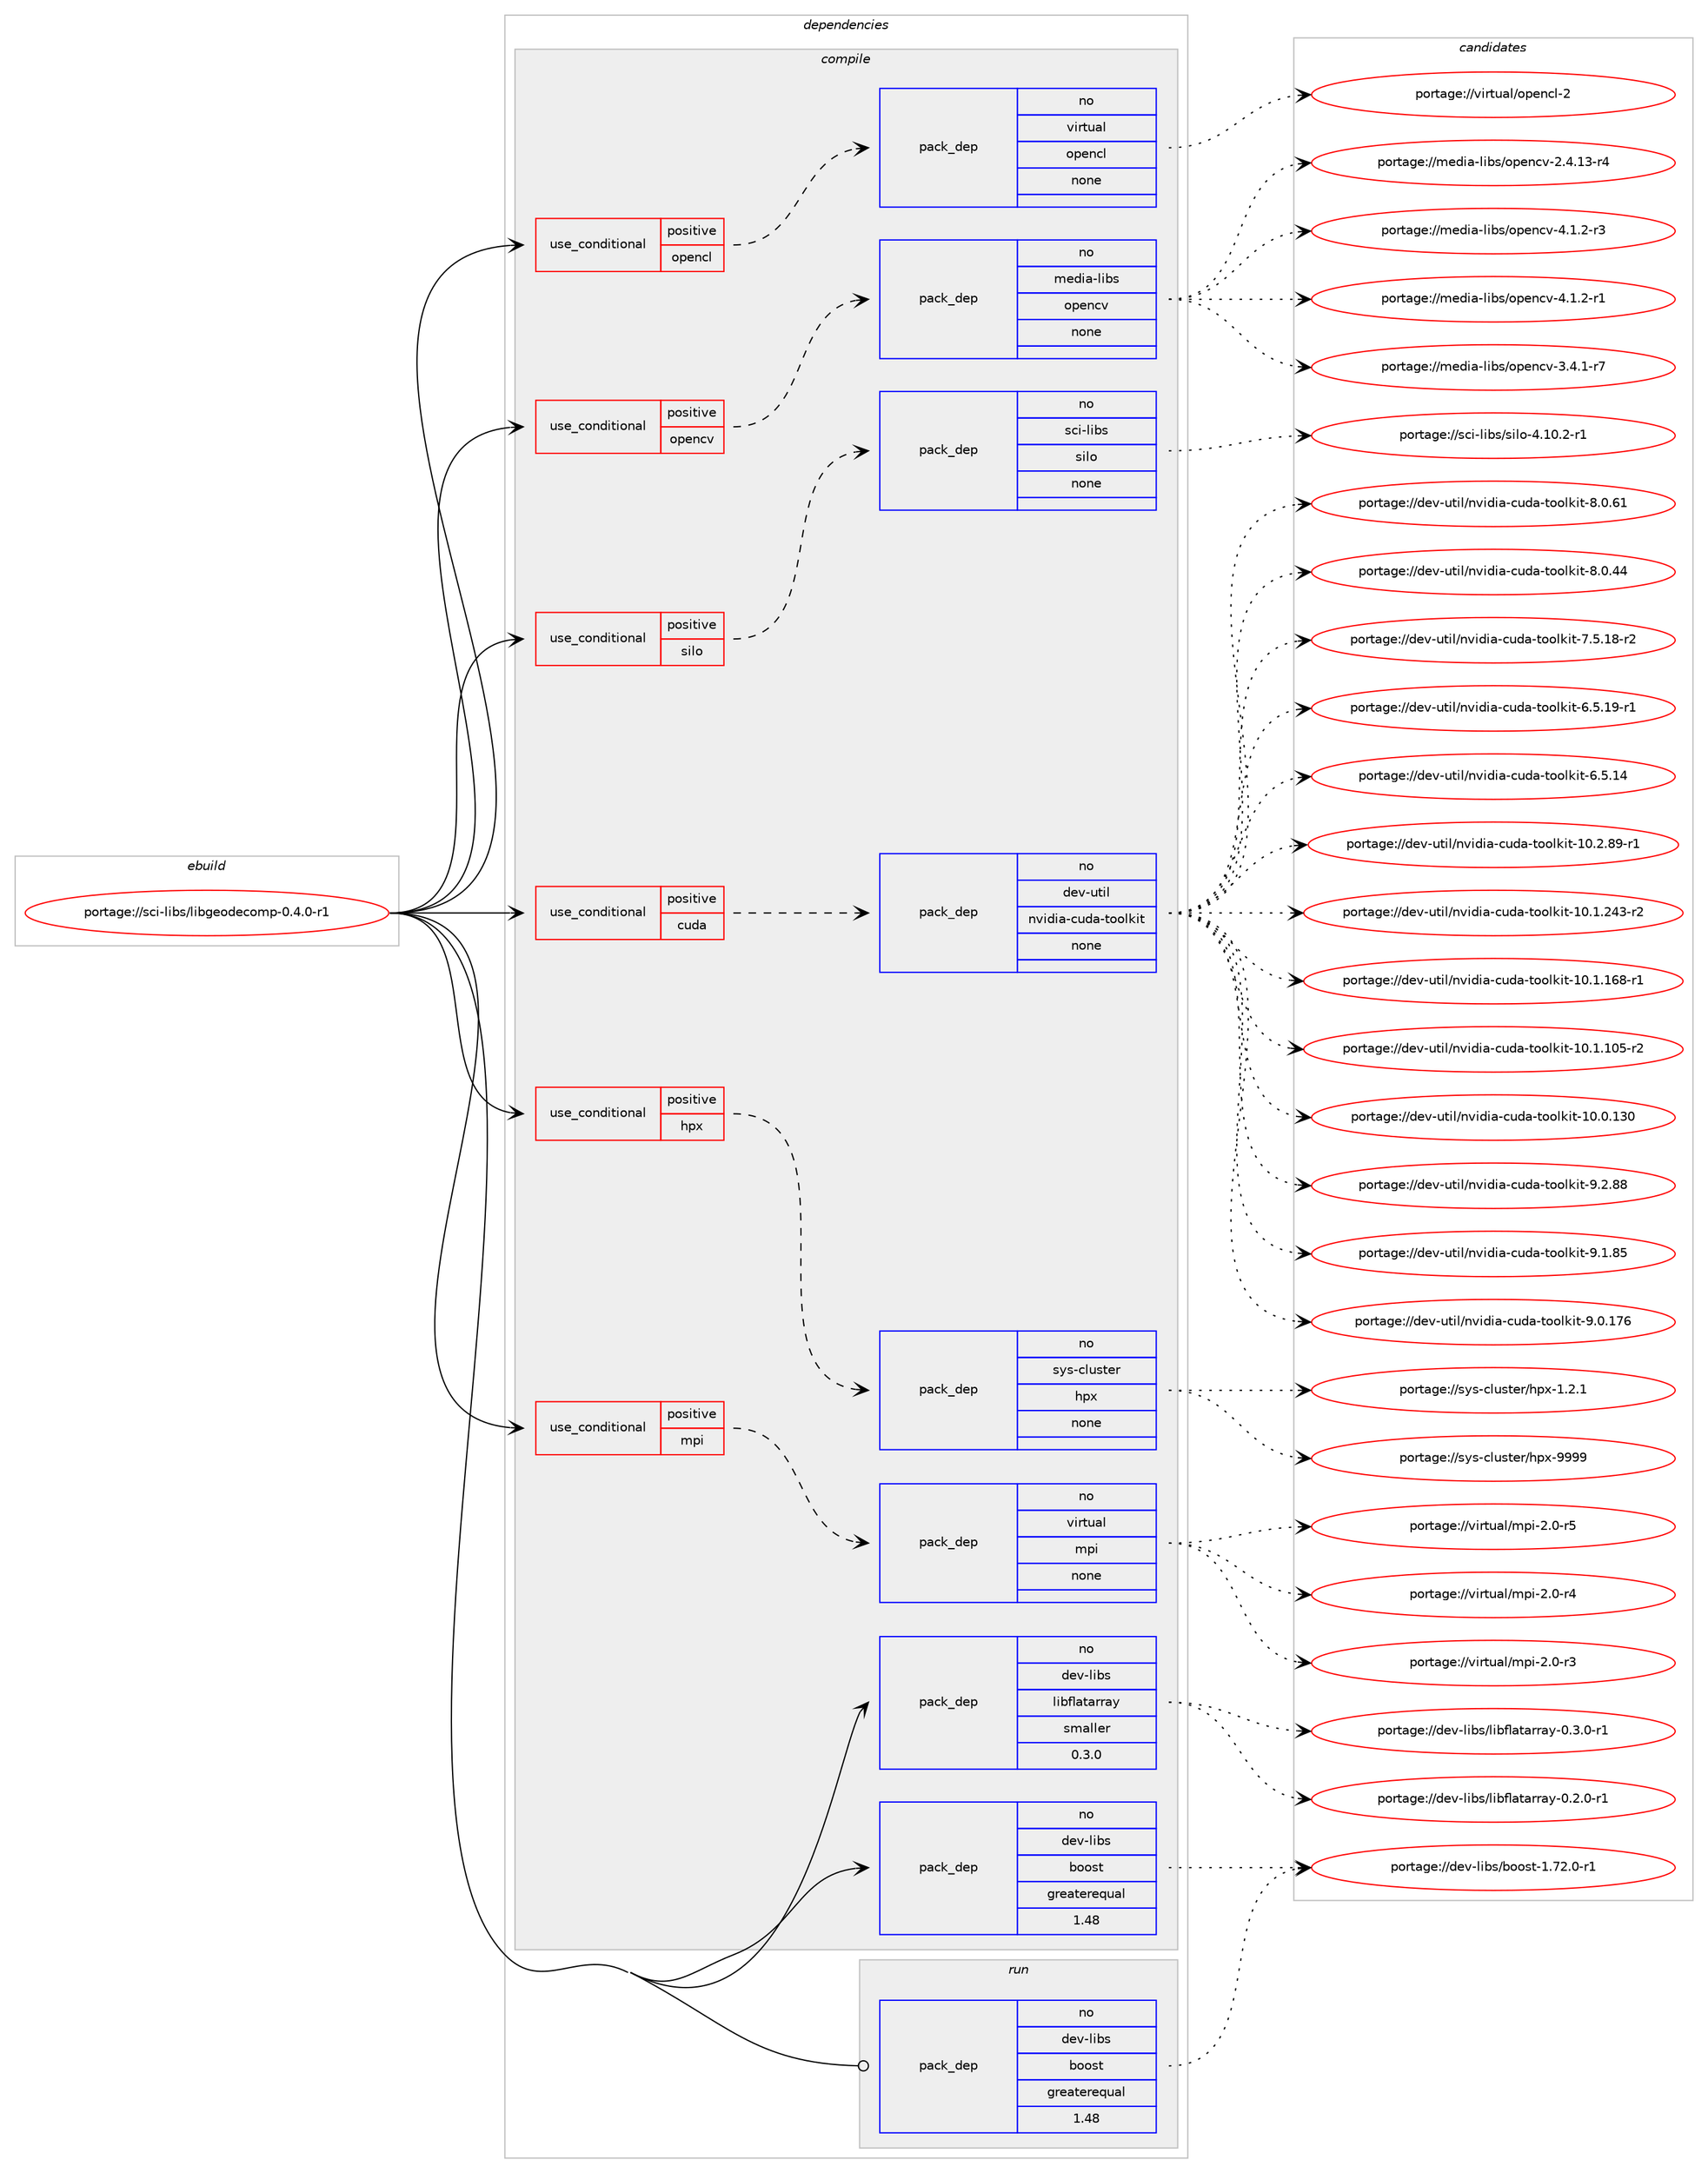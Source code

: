 digraph prolog {

# *************
# Graph options
# *************

newrank=true;
concentrate=true;
compound=true;
graph [rankdir=LR,fontname=Helvetica,fontsize=10,ranksep=1.5];#, ranksep=2.5, nodesep=0.2];
edge  [arrowhead=vee];
node  [fontname=Helvetica,fontsize=10];

# **********
# The ebuild
# **********

subgraph cluster_leftcol {
color=gray;
rank=same;
label=<<i>ebuild</i>>;
id [label="portage://sci-libs/libgeodecomp-0.4.0-r1", color=red, width=4, href="../sci-libs/libgeodecomp-0.4.0-r1.svg"];
}

# ****************
# The dependencies
# ****************

subgraph cluster_midcol {
color=gray;
label=<<i>dependencies</i>>;
subgraph cluster_compile {
fillcolor="#eeeeee";
style=filled;
label=<<i>compile</i>>;
subgraph cond7078 {
dependency38899 [label=<<TABLE BORDER="0" CELLBORDER="1" CELLSPACING="0" CELLPADDING="4"><TR><TD ROWSPAN="3" CELLPADDING="10">use_conditional</TD></TR><TR><TD>positive</TD></TR><TR><TD>cuda</TD></TR></TABLE>>, shape=none, color=red];
subgraph pack30971 {
dependency38900 [label=<<TABLE BORDER="0" CELLBORDER="1" CELLSPACING="0" CELLPADDING="4" WIDTH="220"><TR><TD ROWSPAN="6" CELLPADDING="30">pack_dep</TD></TR><TR><TD WIDTH="110">no</TD></TR><TR><TD>dev-util</TD></TR><TR><TD>nvidia-cuda-toolkit</TD></TR><TR><TD>none</TD></TR><TR><TD></TD></TR></TABLE>>, shape=none, color=blue];
}
dependency38899:e -> dependency38900:w [weight=20,style="dashed",arrowhead="vee"];
}
id:e -> dependency38899:w [weight=20,style="solid",arrowhead="vee"];
subgraph cond7079 {
dependency38901 [label=<<TABLE BORDER="0" CELLBORDER="1" CELLSPACING="0" CELLPADDING="4"><TR><TD ROWSPAN="3" CELLPADDING="10">use_conditional</TD></TR><TR><TD>positive</TD></TR><TR><TD>hpx</TD></TR></TABLE>>, shape=none, color=red];
subgraph pack30972 {
dependency38902 [label=<<TABLE BORDER="0" CELLBORDER="1" CELLSPACING="0" CELLPADDING="4" WIDTH="220"><TR><TD ROWSPAN="6" CELLPADDING="30">pack_dep</TD></TR><TR><TD WIDTH="110">no</TD></TR><TR><TD>sys-cluster</TD></TR><TR><TD>hpx</TD></TR><TR><TD>none</TD></TR><TR><TD></TD></TR></TABLE>>, shape=none, color=blue];
}
dependency38901:e -> dependency38902:w [weight=20,style="dashed",arrowhead="vee"];
}
id:e -> dependency38901:w [weight=20,style="solid",arrowhead="vee"];
subgraph cond7080 {
dependency38903 [label=<<TABLE BORDER="0" CELLBORDER="1" CELLSPACING="0" CELLPADDING="4"><TR><TD ROWSPAN="3" CELLPADDING="10">use_conditional</TD></TR><TR><TD>positive</TD></TR><TR><TD>mpi</TD></TR></TABLE>>, shape=none, color=red];
subgraph pack30973 {
dependency38904 [label=<<TABLE BORDER="0" CELLBORDER="1" CELLSPACING="0" CELLPADDING="4" WIDTH="220"><TR><TD ROWSPAN="6" CELLPADDING="30">pack_dep</TD></TR><TR><TD WIDTH="110">no</TD></TR><TR><TD>virtual</TD></TR><TR><TD>mpi</TD></TR><TR><TD>none</TD></TR><TR><TD></TD></TR></TABLE>>, shape=none, color=blue];
}
dependency38903:e -> dependency38904:w [weight=20,style="dashed",arrowhead="vee"];
}
id:e -> dependency38903:w [weight=20,style="solid",arrowhead="vee"];
subgraph cond7081 {
dependency38905 [label=<<TABLE BORDER="0" CELLBORDER="1" CELLSPACING="0" CELLPADDING="4"><TR><TD ROWSPAN="3" CELLPADDING="10">use_conditional</TD></TR><TR><TD>positive</TD></TR><TR><TD>opencl</TD></TR></TABLE>>, shape=none, color=red];
subgraph pack30974 {
dependency38906 [label=<<TABLE BORDER="0" CELLBORDER="1" CELLSPACING="0" CELLPADDING="4" WIDTH="220"><TR><TD ROWSPAN="6" CELLPADDING="30">pack_dep</TD></TR><TR><TD WIDTH="110">no</TD></TR><TR><TD>virtual</TD></TR><TR><TD>opencl</TD></TR><TR><TD>none</TD></TR><TR><TD></TD></TR></TABLE>>, shape=none, color=blue];
}
dependency38905:e -> dependency38906:w [weight=20,style="dashed",arrowhead="vee"];
}
id:e -> dependency38905:w [weight=20,style="solid",arrowhead="vee"];
subgraph cond7082 {
dependency38907 [label=<<TABLE BORDER="0" CELLBORDER="1" CELLSPACING="0" CELLPADDING="4"><TR><TD ROWSPAN="3" CELLPADDING="10">use_conditional</TD></TR><TR><TD>positive</TD></TR><TR><TD>opencv</TD></TR></TABLE>>, shape=none, color=red];
subgraph pack30975 {
dependency38908 [label=<<TABLE BORDER="0" CELLBORDER="1" CELLSPACING="0" CELLPADDING="4" WIDTH="220"><TR><TD ROWSPAN="6" CELLPADDING="30">pack_dep</TD></TR><TR><TD WIDTH="110">no</TD></TR><TR><TD>media-libs</TD></TR><TR><TD>opencv</TD></TR><TR><TD>none</TD></TR><TR><TD></TD></TR></TABLE>>, shape=none, color=blue];
}
dependency38907:e -> dependency38908:w [weight=20,style="dashed",arrowhead="vee"];
}
id:e -> dependency38907:w [weight=20,style="solid",arrowhead="vee"];
subgraph cond7083 {
dependency38909 [label=<<TABLE BORDER="0" CELLBORDER="1" CELLSPACING="0" CELLPADDING="4"><TR><TD ROWSPAN="3" CELLPADDING="10">use_conditional</TD></TR><TR><TD>positive</TD></TR><TR><TD>silo</TD></TR></TABLE>>, shape=none, color=red];
subgraph pack30976 {
dependency38910 [label=<<TABLE BORDER="0" CELLBORDER="1" CELLSPACING="0" CELLPADDING="4" WIDTH="220"><TR><TD ROWSPAN="6" CELLPADDING="30">pack_dep</TD></TR><TR><TD WIDTH="110">no</TD></TR><TR><TD>sci-libs</TD></TR><TR><TD>silo</TD></TR><TR><TD>none</TD></TR><TR><TD></TD></TR></TABLE>>, shape=none, color=blue];
}
dependency38909:e -> dependency38910:w [weight=20,style="dashed",arrowhead="vee"];
}
id:e -> dependency38909:w [weight=20,style="solid",arrowhead="vee"];
subgraph pack30977 {
dependency38911 [label=<<TABLE BORDER="0" CELLBORDER="1" CELLSPACING="0" CELLPADDING="4" WIDTH="220"><TR><TD ROWSPAN="6" CELLPADDING="30">pack_dep</TD></TR><TR><TD WIDTH="110">no</TD></TR><TR><TD>dev-libs</TD></TR><TR><TD>boost</TD></TR><TR><TD>greaterequal</TD></TR><TR><TD>1.48</TD></TR></TABLE>>, shape=none, color=blue];
}
id:e -> dependency38911:w [weight=20,style="solid",arrowhead="vee"];
subgraph pack30978 {
dependency38912 [label=<<TABLE BORDER="0" CELLBORDER="1" CELLSPACING="0" CELLPADDING="4" WIDTH="220"><TR><TD ROWSPAN="6" CELLPADDING="30">pack_dep</TD></TR><TR><TD WIDTH="110">no</TD></TR><TR><TD>dev-libs</TD></TR><TR><TD>libflatarray</TD></TR><TR><TD>smaller</TD></TR><TR><TD>0.3.0</TD></TR></TABLE>>, shape=none, color=blue];
}
id:e -> dependency38912:w [weight=20,style="solid",arrowhead="vee"];
}
subgraph cluster_compileandrun {
fillcolor="#eeeeee";
style=filled;
label=<<i>compile and run</i>>;
}
subgraph cluster_run {
fillcolor="#eeeeee";
style=filled;
label=<<i>run</i>>;
subgraph pack30979 {
dependency38913 [label=<<TABLE BORDER="0" CELLBORDER="1" CELLSPACING="0" CELLPADDING="4" WIDTH="220"><TR><TD ROWSPAN="6" CELLPADDING="30">pack_dep</TD></TR><TR><TD WIDTH="110">no</TD></TR><TR><TD>dev-libs</TD></TR><TR><TD>boost</TD></TR><TR><TD>greaterequal</TD></TR><TR><TD>1.48</TD></TR></TABLE>>, shape=none, color=blue];
}
id:e -> dependency38913:w [weight=20,style="solid",arrowhead="odot"];
}
}

# **************
# The candidates
# **************

subgraph cluster_choices {
rank=same;
color=gray;
label=<<i>candidates</i>>;

subgraph choice30971 {
color=black;
nodesep=1;
choice1001011184511711610510847110118105100105974599117100974511611111110810710511645574650465656 [label="portage://dev-util/nvidia-cuda-toolkit-9.2.88", color=red, width=4,href="../dev-util/nvidia-cuda-toolkit-9.2.88.svg"];
choice1001011184511711610510847110118105100105974599117100974511611111110810710511645574649465653 [label="portage://dev-util/nvidia-cuda-toolkit-9.1.85", color=red, width=4,href="../dev-util/nvidia-cuda-toolkit-9.1.85.svg"];
choice100101118451171161051084711011810510010597459911710097451161111111081071051164557464846495554 [label="portage://dev-util/nvidia-cuda-toolkit-9.0.176", color=red, width=4,href="../dev-util/nvidia-cuda-toolkit-9.0.176.svg"];
choice1001011184511711610510847110118105100105974599117100974511611111110810710511645564648465449 [label="portage://dev-util/nvidia-cuda-toolkit-8.0.61", color=red, width=4,href="../dev-util/nvidia-cuda-toolkit-8.0.61.svg"];
choice1001011184511711610510847110118105100105974599117100974511611111110810710511645564648465252 [label="portage://dev-util/nvidia-cuda-toolkit-8.0.44", color=red, width=4,href="../dev-util/nvidia-cuda-toolkit-8.0.44.svg"];
choice10010111845117116105108471101181051001059745991171009745116111111108107105116455546534649564511450 [label="portage://dev-util/nvidia-cuda-toolkit-7.5.18-r2", color=red, width=4,href="../dev-util/nvidia-cuda-toolkit-7.5.18-r2.svg"];
choice10010111845117116105108471101181051001059745991171009745116111111108107105116455446534649574511449 [label="portage://dev-util/nvidia-cuda-toolkit-6.5.19-r1", color=red, width=4,href="../dev-util/nvidia-cuda-toolkit-6.5.19-r1.svg"];
choice1001011184511711610510847110118105100105974599117100974511611111110810710511645544653464952 [label="portage://dev-util/nvidia-cuda-toolkit-6.5.14", color=red, width=4,href="../dev-util/nvidia-cuda-toolkit-6.5.14.svg"];
choice1001011184511711610510847110118105100105974599117100974511611111110810710511645494846504656574511449 [label="portage://dev-util/nvidia-cuda-toolkit-10.2.89-r1", color=red, width=4,href="../dev-util/nvidia-cuda-toolkit-10.2.89-r1.svg"];
choice100101118451171161051084711011810510010597459911710097451161111111081071051164549484649465052514511450 [label="portage://dev-util/nvidia-cuda-toolkit-10.1.243-r2", color=red, width=4,href="../dev-util/nvidia-cuda-toolkit-10.1.243-r2.svg"];
choice100101118451171161051084711011810510010597459911710097451161111111081071051164549484649464954564511449 [label="portage://dev-util/nvidia-cuda-toolkit-10.1.168-r1", color=red, width=4,href="../dev-util/nvidia-cuda-toolkit-10.1.168-r1.svg"];
choice100101118451171161051084711011810510010597459911710097451161111111081071051164549484649464948534511450 [label="portage://dev-util/nvidia-cuda-toolkit-10.1.105-r2", color=red, width=4,href="../dev-util/nvidia-cuda-toolkit-10.1.105-r2.svg"];
choice10010111845117116105108471101181051001059745991171009745116111111108107105116454948464846495148 [label="portage://dev-util/nvidia-cuda-toolkit-10.0.130", color=red, width=4,href="../dev-util/nvidia-cuda-toolkit-10.0.130.svg"];
dependency38900:e -> choice1001011184511711610510847110118105100105974599117100974511611111110810710511645574650465656:w [style=dotted,weight="100"];
dependency38900:e -> choice1001011184511711610510847110118105100105974599117100974511611111110810710511645574649465653:w [style=dotted,weight="100"];
dependency38900:e -> choice100101118451171161051084711011810510010597459911710097451161111111081071051164557464846495554:w [style=dotted,weight="100"];
dependency38900:e -> choice1001011184511711610510847110118105100105974599117100974511611111110810710511645564648465449:w [style=dotted,weight="100"];
dependency38900:e -> choice1001011184511711610510847110118105100105974599117100974511611111110810710511645564648465252:w [style=dotted,weight="100"];
dependency38900:e -> choice10010111845117116105108471101181051001059745991171009745116111111108107105116455546534649564511450:w [style=dotted,weight="100"];
dependency38900:e -> choice10010111845117116105108471101181051001059745991171009745116111111108107105116455446534649574511449:w [style=dotted,weight="100"];
dependency38900:e -> choice1001011184511711610510847110118105100105974599117100974511611111110810710511645544653464952:w [style=dotted,weight="100"];
dependency38900:e -> choice1001011184511711610510847110118105100105974599117100974511611111110810710511645494846504656574511449:w [style=dotted,weight="100"];
dependency38900:e -> choice100101118451171161051084711011810510010597459911710097451161111111081071051164549484649465052514511450:w [style=dotted,weight="100"];
dependency38900:e -> choice100101118451171161051084711011810510010597459911710097451161111111081071051164549484649464954564511449:w [style=dotted,weight="100"];
dependency38900:e -> choice100101118451171161051084711011810510010597459911710097451161111111081071051164549484649464948534511450:w [style=dotted,weight="100"];
dependency38900:e -> choice10010111845117116105108471101181051001059745991171009745116111111108107105116454948464846495148:w [style=dotted,weight="100"];
}
subgraph choice30972 {
color=black;
nodesep=1;
choice1151211154599108117115116101114471041121204557575757 [label="portage://sys-cluster/hpx-9999", color=red, width=4,href="../sys-cluster/hpx-9999.svg"];
choice115121115459910811711511610111447104112120454946504649 [label="portage://sys-cluster/hpx-1.2.1", color=red, width=4,href="../sys-cluster/hpx-1.2.1.svg"];
dependency38902:e -> choice1151211154599108117115116101114471041121204557575757:w [style=dotted,weight="100"];
dependency38902:e -> choice115121115459910811711511610111447104112120454946504649:w [style=dotted,weight="100"];
}
subgraph choice30973 {
color=black;
nodesep=1;
choice1181051141161179710847109112105455046484511453 [label="portage://virtual/mpi-2.0-r5", color=red, width=4,href="../virtual/mpi-2.0-r5.svg"];
choice1181051141161179710847109112105455046484511452 [label="portage://virtual/mpi-2.0-r4", color=red, width=4,href="../virtual/mpi-2.0-r4.svg"];
choice1181051141161179710847109112105455046484511451 [label="portage://virtual/mpi-2.0-r3", color=red, width=4,href="../virtual/mpi-2.0-r3.svg"];
dependency38904:e -> choice1181051141161179710847109112105455046484511453:w [style=dotted,weight="100"];
dependency38904:e -> choice1181051141161179710847109112105455046484511452:w [style=dotted,weight="100"];
dependency38904:e -> choice1181051141161179710847109112105455046484511451:w [style=dotted,weight="100"];
}
subgraph choice30974 {
color=black;
nodesep=1;
choice1181051141161179710847111112101110991084550 [label="portage://virtual/opencl-2", color=red, width=4,href="../virtual/opencl-2.svg"];
dependency38906:e -> choice1181051141161179710847111112101110991084550:w [style=dotted,weight="100"];
}
subgraph choice30975 {
color=black;
nodesep=1;
choice10910110010597451081059811547111112101110991184552464946504511451 [label="portage://media-libs/opencv-4.1.2-r3", color=red, width=4,href="../media-libs/opencv-4.1.2-r3.svg"];
choice10910110010597451081059811547111112101110991184552464946504511449 [label="portage://media-libs/opencv-4.1.2-r1", color=red, width=4,href="../media-libs/opencv-4.1.2-r1.svg"];
choice10910110010597451081059811547111112101110991184551465246494511455 [label="portage://media-libs/opencv-3.4.1-r7", color=red, width=4,href="../media-libs/opencv-3.4.1-r7.svg"];
choice1091011001059745108105981154711111210111099118455046524649514511452 [label="portage://media-libs/opencv-2.4.13-r4", color=red, width=4,href="../media-libs/opencv-2.4.13-r4.svg"];
dependency38908:e -> choice10910110010597451081059811547111112101110991184552464946504511451:w [style=dotted,weight="100"];
dependency38908:e -> choice10910110010597451081059811547111112101110991184552464946504511449:w [style=dotted,weight="100"];
dependency38908:e -> choice10910110010597451081059811547111112101110991184551465246494511455:w [style=dotted,weight="100"];
dependency38908:e -> choice1091011001059745108105981154711111210111099118455046524649514511452:w [style=dotted,weight="100"];
}
subgraph choice30976 {
color=black;
nodesep=1;
choice11599105451081059811547115105108111455246494846504511449 [label="portage://sci-libs/silo-4.10.2-r1", color=red, width=4,href="../sci-libs/silo-4.10.2-r1.svg"];
dependency38910:e -> choice11599105451081059811547115105108111455246494846504511449:w [style=dotted,weight="100"];
}
subgraph choice30977 {
color=black;
nodesep=1;
choice10010111845108105981154798111111115116454946555046484511449 [label="portage://dev-libs/boost-1.72.0-r1", color=red, width=4,href="../dev-libs/boost-1.72.0-r1.svg"];
dependency38911:e -> choice10010111845108105981154798111111115116454946555046484511449:w [style=dotted,weight="100"];
}
subgraph choice30978 {
color=black;
nodesep=1;
choice100101118451081059811547108105981021089711697114114971214548465146484511449 [label="portage://dev-libs/libflatarray-0.3.0-r1", color=red, width=4,href="../dev-libs/libflatarray-0.3.0-r1.svg"];
choice100101118451081059811547108105981021089711697114114971214548465046484511449 [label="portage://dev-libs/libflatarray-0.2.0-r1", color=red, width=4,href="../dev-libs/libflatarray-0.2.0-r1.svg"];
dependency38912:e -> choice100101118451081059811547108105981021089711697114114971214548465146484511449:w [style=dotted,weight="100"];
dependency38912:e -> choice100101118451081059811547108105981021089711697114114971214548465046484511449:w [style=dotted,weight="100"];
}
subgraph choice30979 {
color=black;
nodesep=1;
choice10010111845108105981154798111111115116454946555046484511449 [label="portage://dev-libs/boost-1.72.0-r1", color=red, width=4,href="../dev-libs/boost-1.72.0-r1.svg"];
dependency38913:e -> choice10010111845108105981154798111111115116454946555046484511449:w [style=dotted,weight="100"];
}
}

}
